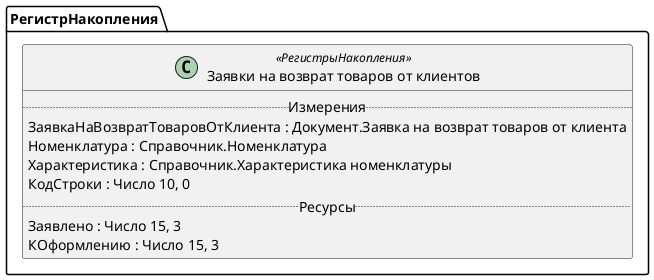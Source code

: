 ﻿@startuml ЗаявкиНаВозвратТоваровОтКлиентов
'!include templates.wsd
'..\include templates.wsd
class РегистрНакопления.ЗаявкиНаВозвратТоваровОтКлиентов as "Заявки на возврат товаров от клиентов" <<РегистрыНакопления>>
{
..Измерения..
ЗаявкаНаВозвратТоваровОтКлиента : Документ.Заявка на возврат товаров от клиента
Номенклатура : Справочник.Номенклатура
Характеристика : Справочник.Характеристика номенклатуры
КодСтроки : Число 10, 0
..Ресурсы..
Заявлено : Число 15, 3
КОформлению : Число 15, 3
}
@enduml
